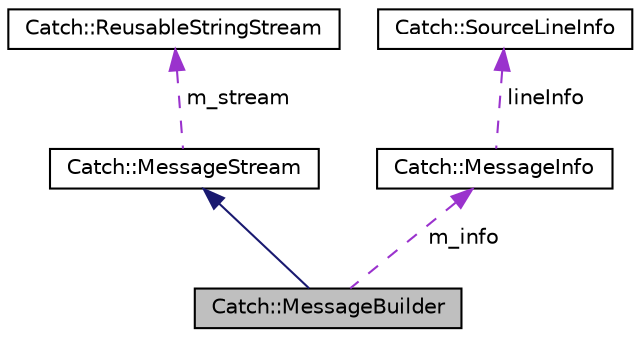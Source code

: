 digraph "Catch::MessageBuilder"
{
  edge [fontname="Helvetica",fontsize="10",labelfontname="Helvetica",labelfontsize="10"];
  node [fontname="Helvetica",fontsize="10",shape=record];
  Node1 [label="Catch::MessageBuilder",height=0.2,width=0.4,color="black", fillcolor="grey75", style="filled" fontcolor="black"];
  Node2 -> Node1 [dir="back",color="midnightblue",fontsize="10",style="solid",fontname="Helvetica"];
  Node2 [label="Catch::MessageStream",height=0.2,width=0.4,color="black", fillcolor="white", style="filled",URL="$d6/db6/structCatch_1_1MessageStream.html"];
  Node3 -> Node2 [dir="back",color="darkorchid3",fontsize="10",style="dashed",label=" m_stream" ,fontname="Helvetica"];
  Node3 [label="Catch::ReusableStringStream",height=0.2,width=0.4,color="black", fillcolor="white", style="filled",URL="$d9/d54/classCatch_1_1ReusableStringStream.html"];
  Node4 -> Node1 [dir="back",color="darkorchid3",fontsize="10",style="dashed",label=" m_info" ,fontname="Helvetica"];
  Node4 [label="Catch::MessageInfo",height=0.2,width=0.4,color="black", fillcolor="white", style="filled",URL="$d7/d37/structCatch_1_1MessageInfo.html"];
  Node5 -> Node4 [dir="back",color="darkorchid3",fontsize="10",style="dashed",label=" lineInfo" ,fontname="Helvetica"];
  Node5 [label="Catch::SourceLineInfo",height=0.2,width=0.4,color="black", fillcolor="white", style="filled",URL="$dc/d2b/structCatch_1_1SourceLineInfo.html"];
}

